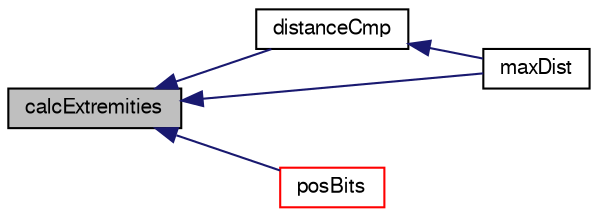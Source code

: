digraph "calcExtremities"
{
  bgcolor="transparent";
  edge [fontname="FreeSans",fontsize="10",labelfontname="FreeSans",labelfontsize="10"];
  node [fontname="FreeSans",fontsize="10",shape=record];
  rankdir="LR";
  Node314 [label="calcExtremities",height=0.2,width=0.4,color="black", fillcolor="grey75", style="filled", fontcolor="black"];
  Node314 -> Node315 [dir="back",color="midnightblue",fontsize="10",style="solid",fontname="FreeSans"];
  Node315 [label="distanceCmp",height=0.2,width=0.4,color="black",URL="$a27618.html#a37c0645d366dc21088b00cd38b7710ce",tooltip="Compare distance to point with other bounding box. "];
  Node315 -> Node316 [dir="back",color="midnightblue",fontsize="10",style="solid",fontname="FreeSans"];
  Node316 [label="maxDist",height=0.2,width=0.4,color="black",URL="$a27618.html#a1a4f0cbaa7d223abe6af04c76a1b7ca9",tooltip="Returns distance point to furthest away corner. "];
  Node314 -> Node316 [dir="back",color="midnightblue",fontsize="10",style="solid",fontname="FreeSans"];
  Node314 -> Node317 [dir="back",color="midnightblue",fontsize="10",style="solid",fontname="FreeSans"];
  Node317 [label="posBits",height=0.2,width=0.4,color="red",URL="$a27618.html#ae64b0d004f8da0a95f2458df4be20b12",tooltip="Position of point relative to bounding box. "];
}
